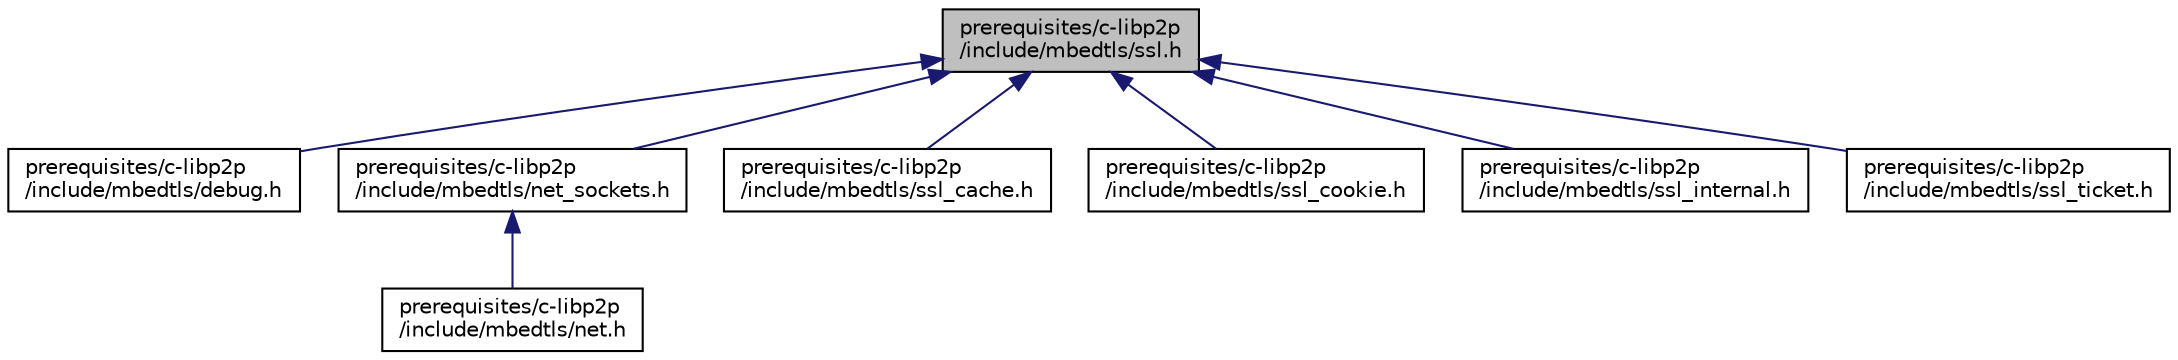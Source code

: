 digraph "prerequisites/c-libp2p/include/mbedtls/ssl.h"
{
  edge [fontname="Helvetica",fontsize="10",labelfontname="Helvetica",labelfontsize="10"];
  node [fontname="Helvetica",fontsize="10",shape=record];
  Node23 [label="prerequisites/c-libp2p\l/include/mbedtls/ssl.h",height=0.2,width=0.4,color="black", fillcolor="grey75", style="filled", fontcolor="black"];
  Node23 -> Node24 [dir="back",color="midnightblue",fontsize="10",style="solid",fontname="Helvetica"];
  Node24 [label="prerequisites/c-libp2p\l/include/mbedtls/debug.h",height=0.2,width=0.4,color="black", fillcolor="white", style="filled",URL="$debug_8h.html",tooltip="Functions for controlling and providing debug output from the library. "];
  Node23 -> Node25 [dir="back",color="midnightblue",fontsize="10",style="solid",fontname="Helvetica"];
  Node25 [label="prerequisites/c-libp2p\l/include/mbedtls/net_sockets.h",height=0.2,width=0.4,color="black", fillcolor="white", style="filled",URL="$net__sockets_8h.html",tooltip="Network communication functions. "];
  Node25 -> Node26 [dir="back",color="midnightblue",fontsize="10",style="solid",fontname="Helvetica"];
  Node26 [label="prerequisites/c-libp2p\l/include/mbedtls/net.h",height=0.2,width=0.4,color="black", fillcolor="white", style="filled",URL="$c-libp2p_2include_2mbedtls_2net_8h_source.html"];
  Node23 -> Node27 [dir="back",color="midnightblue",fontsize="10",style="solid",fontname="Helvetica"];
  Node27 [label="prerequisites/c-libp2p\l/include/mbedtls/ssl_cache.h",height=0.2,width=0.4,color="black", fillcolor="white", style="filled",URL="$ssl__cache_8h.html",tooltip="SSL session cache implementation. "];
  Node23 -> Node28 [dir="back",color="midnightblue",fontsize="10",style="solid",fontname="Helvetica"];
  Node28 [label="prerequisites/c-libp2p\l/include/mbedtls/ssl_cookie.h",height=0.2,width=0.4,color="black", fillcolor="white", style="filled",URL="$ssl__cookie_8h.html",tooltip="DTLS cookie callbacks implementation. "];
  Node23 -> Node29 [dir="back",color="midnightblue",fontsize="10",style="solid",fontname="Helvetica"];
  Node29 [label="prerequisites/c-libp2p\l/include/mbedtls/ssl_internal.h",height=0.2,width=0.4,color="black", fillcolor="white", style="filled",URL="$ssl__internal_8h_source.html"];
  Node23 -> Node30 [dir="back",color="midnightblue",fontsize="10",style="solid",fontname="Helvetica"];
  Node30 [label="prerequisites/c-libp2p\l/include/mbedtls/ssl_ticket.h",height=0.2,width=0.4,color="black", fillcolor="white", style="filled",URL="$ssl__ticket_8h.html",tooltip="Internal functions shared by the SSL modules. "];
}
